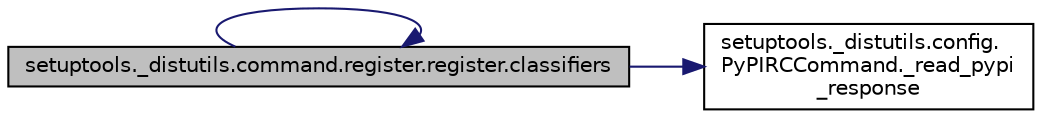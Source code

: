 digraph "setuptools._distutils.command.register.register.classifiers"
{
 // LATEX_PDF_SIZE
  edge [fontname="Helvetica",fontsize="10",labelfontname="Helvetica",labelfontsize="10"];
  node [fontname="Helvetica",fontsize="10",shape=record];
  rankdir="LR";
  Node1 [label="setuptools._distutils.command.register.register.classifiers",height=0.2,width=0.4,color="black", fillcolor="grey75", style="filled", fontcolor="black",tooltip=" "];
  Node1 -> Node2 [color="midnightblue",fontsize="10",style="solid",fontname="Helvetica"];
  Node2 [label="setuptools._distutils.config.\lPyPIRCCommand._read_pypi\l_response",height=0.2,width=0.4,color="black", fillcolor="white", style="filled",URL="$d0/daa/classsetuptools_1_1__distutils_1_1config_1_1_py_p_i_r_c_command.html#aedf4569ae7dfaede227f6e37241f5986",tooltip=" "];
  Node1 -> Node1 [color="midnightblue",fontsize="10",style="solid",fontname="Helvetica"];
}
